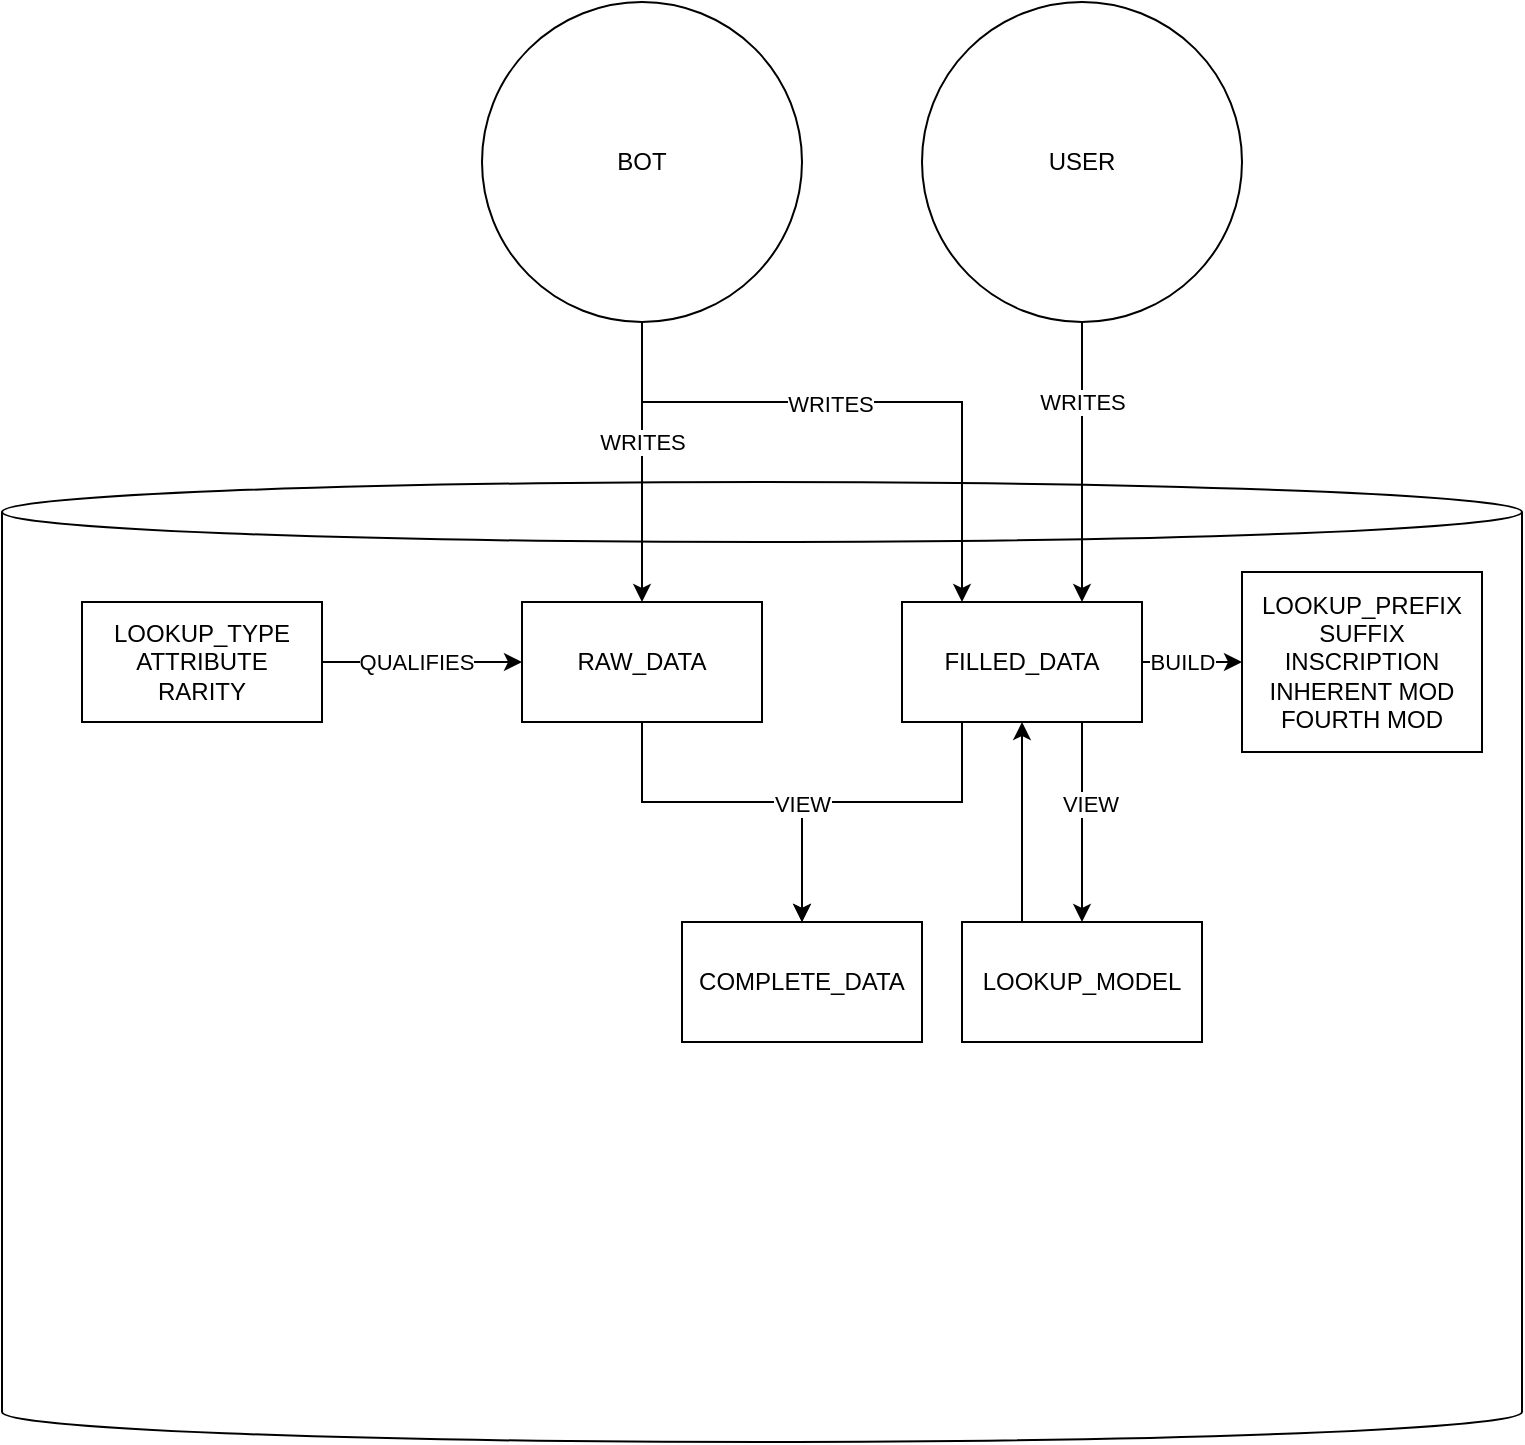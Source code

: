 <mxfile version="24.3.0" type="device">
  <diagram name="Page-1" id="Cz3Wg7v7s7LEgcWRtvZ0">
    <mxGraphModel dx="1434" dy="778" grid="1" gridSize="10" guides="1" tooltips="1" connect="1" arrows="1" fold="1" page="1" pageScale="1" pageWidth="850" pageHeight="1100" math="0" shadow="0">
      <root>
        <mxCell id="0" />
        <mxCell id="1" parent="0" />
        <mxCell id="WjNEkoNzjHwUy6KvABH8-2" value="Database" style="shape=cylinder3;whiteSpace=wrap;html=1;boundedLbl=1;backgroundOutline=1;size=15;" vertex="1" parent="1">
          <mxGeometry x="40" y="360" width="760" height="480" as="geometry" />
        </mxCell>
        <mxCell id="WjNEkoNzjHwUy6KvABH8-1" value="BOT" style="ellipse;whiteSpace=wrap;html=1;aspect=fixed;" vertex="1" parent="1">
          <mxGeometry x="280" y="120" width="160" height="160" as="geometry" />
        </mxCell>
        <mxCell id="WjNEkoNzjHwUy6KvABH8-4" value="RAW_DATA" style="rounded=0;whiteSpace=wrap;html=1;" vertex="1" parent="1">
          <mxGeometry x="300" y="420" width="120" height="60" as="geometry" />
        </mxCell>
        <mxCell id="WjNEkoNzjHwUy6KvABH8-5" value="" style="endArrow=classic;html=1;rounded=0;exitX=0.5;exitY=1;exitDx=0;exitDy=0;" edge="1" parent="1" source="WjNEkoNzjHwUy6KvABH8-1" target="WjNEkoNzjHwUy6KvABH8-4">
          <mxGeometry width="50" height="50" relative="1" as="geometry">
            <mxPoint x="400" y="430" as="sourcePoint" />
            <mxPoint x="450" y="380" as="targetPoint" />
          </mxGeometry>
        </mxCell>
        <mxCell id="WjNEkoNzjHwUy6KvABH8-9" value="WRITES" style="edgeLabel;html=1;align=center;verticalAlign=middle;resizable=0;points=[];" vertex="1" connectable="0" parent="WjNEkoNzjHwUy6KvABH8-5">
          <mxGeometry x="-0.557" y="-1" relative="1" as="geometry">
            <mxPoint x="1" y="29" as="offset" />
          </mxGeometry>
        </mxCell>
        <mxCell id="WjNEkoNzjHwUy6KvABH8-6" value="" style="endArrow=classic;html=1;rounded=0;exitX=0.5;exitY=1;exitDx=0;exitDy=0;entryX=0.75;entryY=0;entryDx=0;entryDy=0;" edge="1" parent="1" source="WjNEkoNzjHwUy6KvABH8-11" target="WjNEkoNzjHwUy6KvABH8-12">
          <mxGeometry width="50" height="50" relative="1" as="geometry">
            <mxPoint x="-50" y="450" as="sourcePoint" />
            <mxPoint x="-30" y="600" as="targetPoint" />
          </mxGeometry>
        </mxCell>
        <mxCell id="WjNEkoNzjHwUy6KvABH8-15" value="WRITES" style="edgeLabel;html=1;align=center;verticalAlign=middle;resizable=0;points=[];" vertex="1" connectable="0" parent="WjNEkoNzjHwUy6KvABH8-6">
          <mxGeometry x="-0.186" relative="1" as="geometry">
            <mxPoint y="-17" as="offset" />
          </mxGeometry>
        </mxCell>
        <mxCell id="WjNEkoNzjHwUy6KvABH8-7" value="LOOKUP_TYPE&lt;div&gt;ATTRIBUTE&lt;/div&gt;&lt;div&gt;RARITY&lt;/div&gt;" style="rounded=0;whiteSpace=wrap;html=1;" vertex="1" parent="1">
          <mxGeometry x="80" y="420" width="120" height="60" as="geometry" />
        </mxCell>
        <mxCell id="WjNEkoNzjHwUy6KvABH8-8" value="" style="endArrow=classic;html=1;rounded=0;exitX=1;exitY=0.5;exitDx=0;exitDy=0;entryX=0;entryY=0.5;entryDx=0;entryDy=0;" edge="1" parent="1" source="WjNEkoNzjHwUy6KvABH8-7" target="WjNEkoNzjHwUy6KvABH8-4">
          <mxGeometry width="50" height="50" relative="1" as="geometry">
            <mxPoint x="400" y="430" as="sourcePoint" />
            <mxPoint x="450" y="380" as="targetPoint" />
          </mxGeometry>
        </mxCell>
        <mxCell id="WjNEkoNzjHwUy6KvABH8-10" value="QUALIFIES" style="edgeLabel;html=1;align=center;verticalAlign=middle;resizable=0;points=[];" vertex="1" connectable="0" parent="WjNEkoNzjHwUy6KvABH8-8">
          <mxGeometry x="-0.367" relative="1" as="geometry">
            <mxPoint x="15" as="offset" />
          </mxGeometry>
        </mxCell>
        <mxCell id="WjNEkoNzjHwUy6KvABH8-11" value="USER" style="ellipse;whiteSpace=wrap;html=1;aspect=fixed;" vertex="1" parent="1">
          <mxGeometry x="500" y="120" width="160" height="160" as="geometry" />
        </mxCell>
        <mxCell id="WjNEkoNzjHwUy6KvABH8-12" value="FILLED_DATA" style="rounded=0;whiteSpace=wrap;html=1;" vertex="1" parent="1">
          <mxGeometry x="490" y="420" width="120" height="60" as="geometry" />
        </mxCell>
        <mxCell id="WjNEkoNzjHwUy6KvABH8-13" value="" style="endArrow=classic;html=1;rounded=0;exitX=0.5;exitY=1;exitDx=0;exitDy=0;entryX=0.25;entryY=0;entryDx=0;entryDy=0;" edge="1" parent="1" source="WjNEkoNzjHwUy6KvABH8-1" target="WjNEkoNzjHwUy6KvABH8-12">
          <mxGeometry width="50" height="50" relative="1" as="geometry">
            <mxPoint x="210" y="290" as="sourcePoint" />
            <mxPoint x="210" y="430" as="targetPoint" />
            <Array as="points">
              <mxPoint x="360" y="320" />
              <mxPoint x="520" y="320" />
            </Array>
          </mxGeometry>
        </mxCell>
        <mxCell id="WjNEkoNzjHwUy6KvABH8-14" value="WRITES" style="edgeLabel;html=1;align=center;verticalAlign=middle;resizable=0;points=[];" vertex="1" connectable="0" parent="WjNEkoNzjHwUy6KvABH8-13">
          <mxGeometry x="-0.557" y="-1" relative="1" as="geometry">
            <mxPoint x="67" as="offset" />
          </mxGeometry>
        </mxCell>
        <mxCell id="WjNEkoNzjHwUy6KvABH8-18" value="" style="endArrow=classic;html=1;rounded=0;entryX=0.5;entryY=0;entryDx=0;entryDy=0;exitX=0.5;exitY=1;exitDx=0;exitDy=0;" edge="1" parent="1" source="WjNEkoNzjHwUy6KvABH8-4" target="WjNEkoNzjHwUy6KvABH8-19">
          <mxGeometry width="50" height="50" relative="1" as="geometry">
            <mxPoint x="400" y="530" as="sourcePoint" />
            <mxPoint x="450" y="480" as="targetPoint" />
            <Array as="points">
              <mxPoint x="360" y="520" />
              <mxPoint x="440" y="520" />
            </Array>
          </mxGeometry>
        </mxCell>
        <mxCell id="WjNEkoNzjHwUy6KvABH8-19" value="COMPLETE_DATA" style="rounded=0;whiteSpace=wrap;html=1;" vertex="1" parent="1">
          <mxGeometry x="380" y="580" width="120" height="60" as="geometry" />
        </mxCell>
        <mxCell id="WjNEkoNzjHwUy6KvABH8-20" value="" style="endArrow=classic;html=1;rounded=0;entryX=0.5;entryY=0;entryDx=0;entryDy=0;exitX=0.25;exitY=1;exitDx=0;exitDy=0;" edge="1" parent="1" source="WjNEkoNzjHwUy6KvABH8-12" target="WjNEkoNzjHwUy6KvABH8-19">
          <mxGeometry width="50" height="50" relative="1" as="geometry">
            <mxPoint x="390" y="490" as="sourcePoint" />
            <mxPoint x="550" y="580" as="targetPoint" />
            <Array as="points">
              <mxPoint x="520" y="520" />
              <mxPoint x="440" y="520" />
            </Array>
          </mxGeometry>
        </mxCell>
        <mxCell id="WjNEkoNzjHwUy6KvABH8-24" value="VIEW" style="edgeLabel;html=1;align=center;verticalAlign=middle;resizable=0;points=[];" vertex="1" connectable="0" parent="WjNEkoNzjHwUy6KvABH8-20">
          <mxGeometry x="0.383" y="2" relative="1" as="geometry">
            <mxPoint x="-2" y="-4" as="offset" />
          </mxGeometry>
        </mxCell>
        <mxCell id="WjNEkoNzjHwUy6KvABH8-21" value="LOOKUP_MODEL" style="rounded=0;whiteSpace=wrap;html=1;" vertex="1" parent="1">
          <mxGeometry x="520" y="580" width="120" height="60" as="geometry" />
        </mxCell>
        <mxCell id="WjNEkoNzjHwUy6KvABH8-22" value="" style="endArrow=classic;html=1;rounded=0;entryX=0.5;entryY=0;entryDx=0;entryDy=0;exitX=0.75;exitY=1;exitDx=0;exitDy=0;" edge="1" parent="1" source="WjNEkoNzjHwUy6KvABH8-12" target="WjNEkoNzjHwUy6KvABH8-21">
          <mxGeometry width="50" height="50" relative="1" as="geometry">
            <mxPoint x="400" y="530" as="sourcePoint" />
            <mxPoint x="450" y="480" as="targetPoint" />
          </mxGeometry>
        </mxCell>
        <mxCell id="WjNEkoNzjHwUy6KvABH8-25" value="VIEW" style="edgeLabel;html=1;align=center;verticalAlign=middle;resizable=0;points=[];" vertex="1" connectable="0" parent="WjNEkoNzjHwUy6KvABH8-22">
          <mxGeometry x="-0.178" y="4" relative="1" as="geometry">
            <mxPoint as="offset" />
          </mxGeometry>
        </mxCell>
        <mxCell id="WjNEkoNzjHwUy6KvABH8-23" value="" style="endArrow=classic;html=1;rounded=0;exitX=0.25;exitY=0;exitDx=0;exitDy=0;entryX=0.5;entryY=1;entryDx=0;entryDy=0;" edge="1" parent="1" source="WjNEkoNzjHwUy6KvABH8-21" target="WjNEkoNzjHwUy6KvABH8-12">
          <mxGeometry width="50" height="50" relative="1" as="geometry">
            <mxPoint x="400" y="530" as="sourcePoint" />
            <mxPoint x="450" y="480" as="targetPoint" />
          </mxGeometry>
        </mxCell>
        <mxCell id="WjNEkoNzjHwUy6KvABH8-26" value="LOOKUP_&lt;span style=&quot;background-color: initial;&quot;&gt;PREFIX&lt;/span&gt;&lt;div&gt;SUFFIX&lt;/div&gt;&lt;div&gt;INSCRIPTION&lt;/div&gt;&lt;div&gt;INHERENT MOD&lt;br&gt;FOURTH MOD&lt;/div&gt;" style="rounded=0;whiteSpace=wrap;html=1;" vertex="1" parent="1">
          <mxGeometry x="660" y="405" width="120" height="90" as="geometry" />
        </mxCell>
        <mxCell id="WjNEkoNzjHwUy6KvABH8-27" value="" style="endArrow=classic;html=1;rounded=0;entryX=0;entryY=0.5;entryDx=0;entryDy=0;exitX=1;exitY=0.5;exitDx=0;exitDy=0;" edge="1" parent="1" source="WjNEkoNzjHwUy6KvABH8-12" target="WjNEkoNzjHwUy6KvABH8-26">
          <mxGeometry width="50" height="50" relative="1" as="geometry">
            <mxPoint x="400" y="530" as="sourcePoint" />
            <mxPoint x="450" y="480" as="targetPoint" />
          </mxGeometry>
        </mxCell>
        <mxCell id="WjNEkoNzjHwUy6KvABH8-28" value="BUILD" style="edgeLabel;html=1;align=center;verticalAlign=middle;resizable=0;points=[];" vertex="1" connectable="0" parent="WjNEkoNzjHwUy6KvABH8-27">
          <mxGeometry relative="1" as="geometry">
            <mxPoint x="-5" as="offset" />
          </mxGeometry>
        </mxCell>
      </root>
    </mxGraphModel>
  </diagram>
</mxfile>
